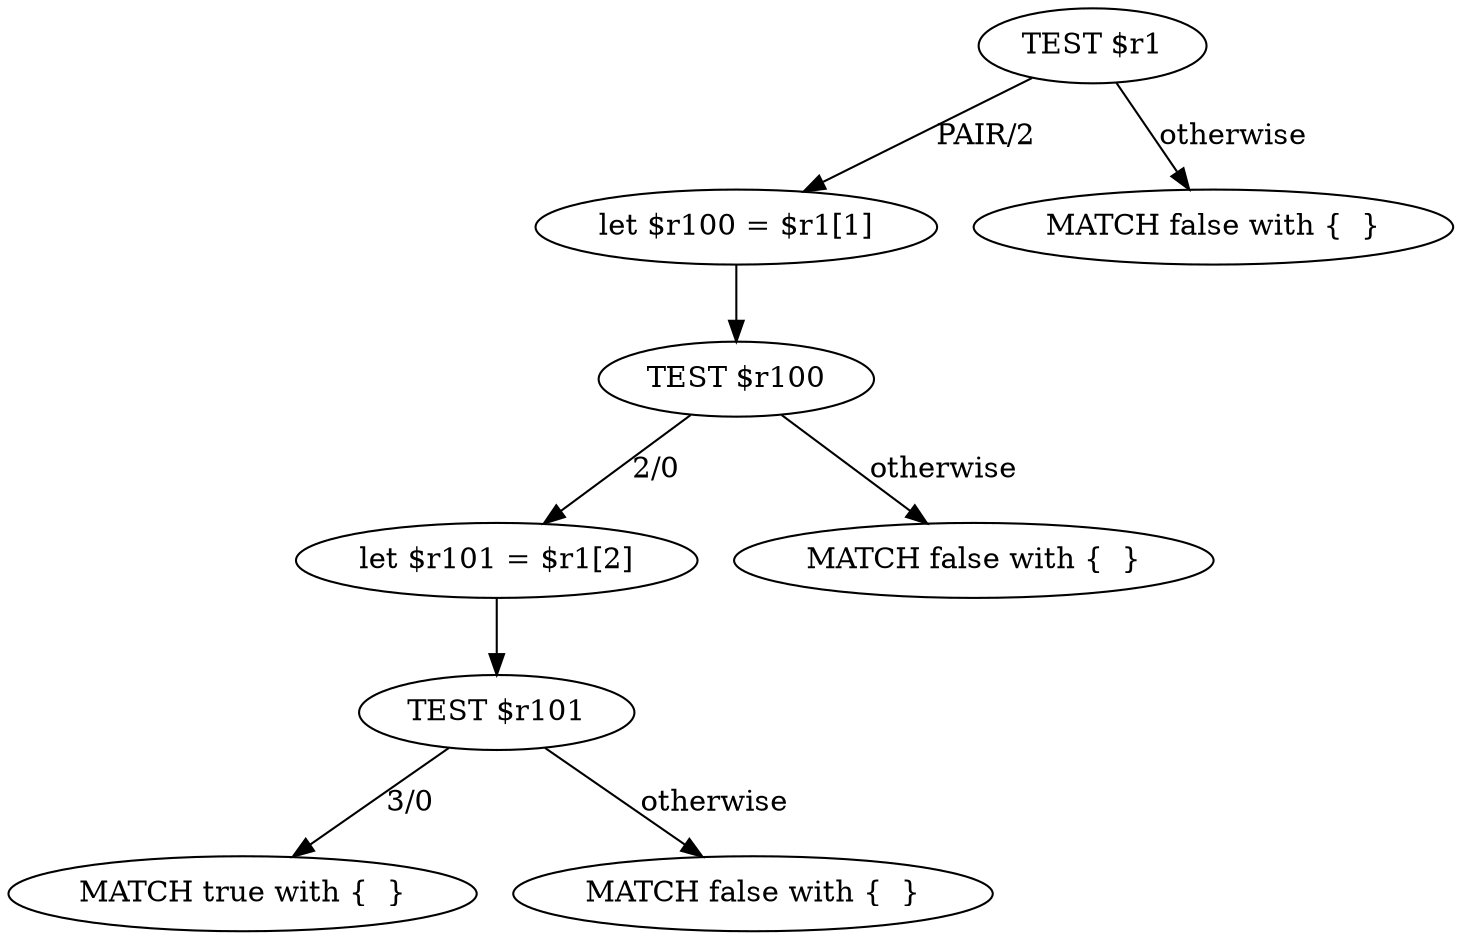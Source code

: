 digraph {
  N0 [label="TEST $r1"]
  N1 [label="let $r100 = $r1[1]"]
  N2 [label="TEST $r100"]
  N3 [label="let $r101 = $r1[2]"]
  N4 [label="TEST $r101"]
  N5 [label="MATCH true with {  }"]
  N4 -> N5 [label="3/0"]
  N6 [label="MATCH false with {  }"]
  N4 -> N6 [label="otherwise"]
  N3 -> N4 
  N2 -> N3 [label="2/0"]
  N7 [label="MATCH false with {  }"]
  N2 -> N7 [label="otherwise"]
  N1 -> N2 
  N0 -> N1 [label="PAIR/2"]
  N8 [label="MATCH false with {  }"]
  N0 -> N8 [label="otherwise"]
}
